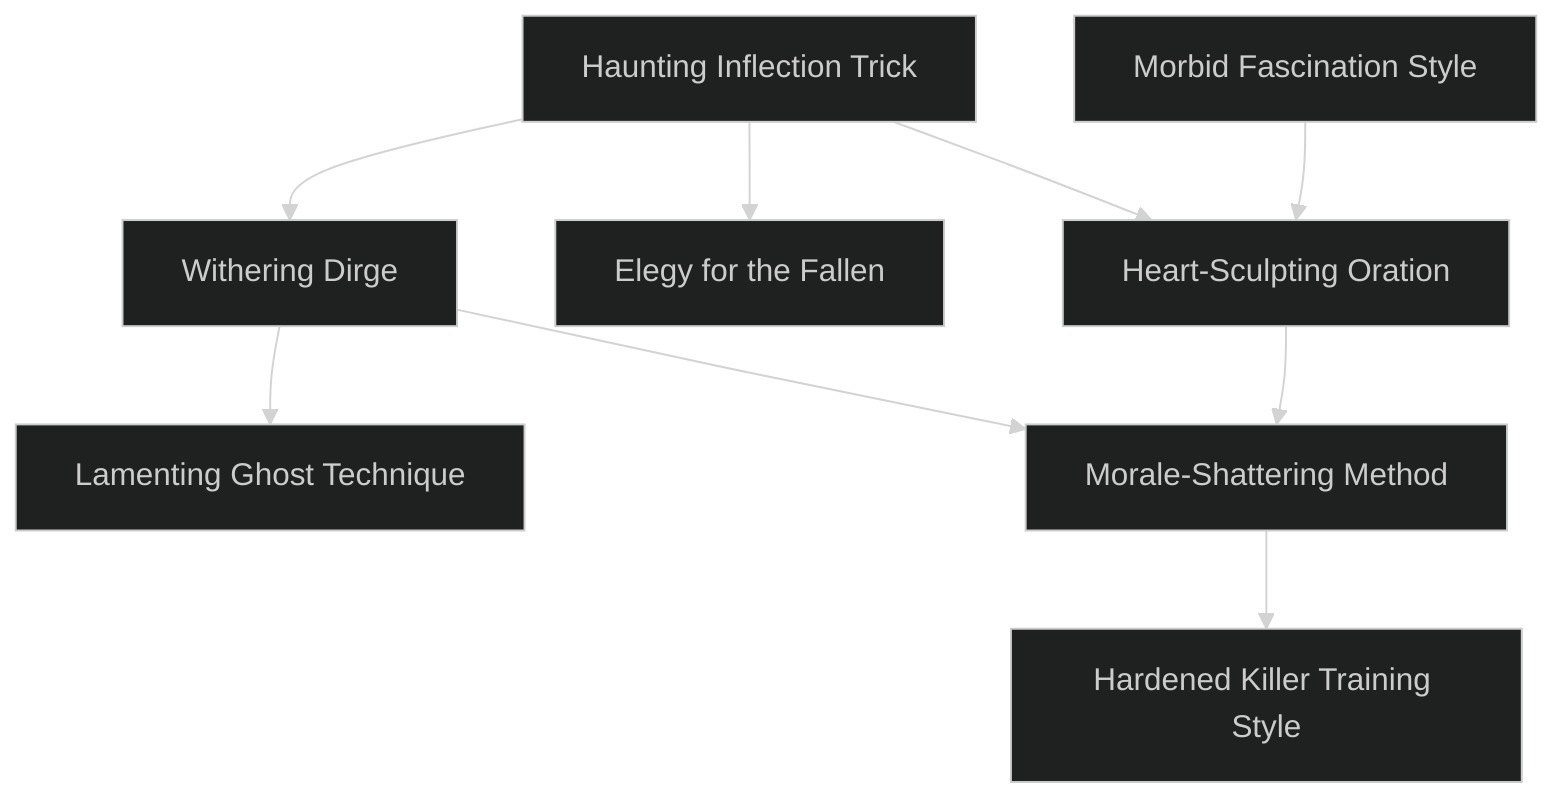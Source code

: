 ---
config:
  theme: dark
---
flowchart TD

    haunting_inflection_trick[Haunting Inflection Trick]
    click haunting_inflection_trick callback "
        Haunting Inflection Trick<br>
        <br>
        Cost: 1 mote per 2 dice<br>
        Duration: Instant<br>
        Type: Supplemental<br>
        Minimum Performance: 2<br>
        Minimum Essence: 2<br>
        Prerequisite Charms: None<br>
        <br>
        As the Exalt speaks, her voice takes on an
        otherworldly tone. Whether shattered into multiple discordant
        pitches or augmented to mellifluous grace, her
        augmented tone adds emotional weight to everything she
        says. The character can add 2 dice to a Performance or
        Presence dice pool for every mote spent, although she
        may not more than double her pool. The character must
        be employing her voice to invoke this Charm, whether
        for singing, teaching or oration.
        "

    withering_dirge[Withering Dirge]
    haunting_inflection_trick --> withering_dirge
    click withering_dirge callback "
        Withering Dirge<br>
        <br>
        Cost: 2 motes per 1L damage<br>
        Duration: Instant<br>
        Type: Reflexive<br>
        Minimum Performance: 3<br>
        Minimum Essence: 2<br>
        Prerequisite Charms: Haunting Inflection Trick<br>
        <br>
        A deathknight can channel Essence into a mourn-
        ful song so that members of his audience, willing or
        otherwise, start to die as they listen to it. Their bodies
        weaken as their life Essence is sucked away into the
        Underworld. Each listener suffers 1L for every 2 motes
        spent on the Charm, up to a maximum damage equal to
        the deathknight’s permanent Essence. This damage
        leaves no physical mark and may only be soaked with
        Stamina or soak-boosting Charms. Characters can only
        use this Charm once per turn, although they may acti-
        vate it on subsequent turns to continue their song
        unabated. The exact nature of a Withering Dirge de-
        pends on the Abyssal, but there is no mechanical
        difference between an achingly beautiful requiem and a
        piercing scream of anguish. Nonliving beings and the
        deaf are immune to this Charm.
        "

    lamenting_ghost_technique[Lamenting Ghost Technique]
    withering_dirge --> lamenting_ghost_technique
    click lamenting_ghost_technique callback "
        Lamenting Ghost Technique<br>
        <br>
        Cost: 1 mote per 1L damage<br>
        Duration: Instant<br>
        Type: Simple<br>
        Minimum Performance: 5<br>
        Minimum Essence: 2<br>
        Prerequisite Charms: Withering Dirge<br>
        <br>
        An Abyssal with this Charm can transform her voice
        into a terrible weapon. The character opens her mouth
        wide and screams, pouring Essence into a devastating sonic
        blast. The character’s player rolls Manipulation + Performance
        to hit a single target, inflicting a base damage of 1L
        for every mote of Essence spent. Extra successes add as
        normal. This attack cannot be parried, only dodged, and
        may be soaked only with Stamina and other natural soak
        enhancers. Lamenting Ghost Technique has a range of
        (the character’s Performance x 10) yards. An Abyssal may
        not spend more motes powering this Charm than her
        Stamina + Essence.
        "

    elegy_for_the_fallen[Elegy for the Fallen]
    haunting_inflection_trick --> elegy_for_the_fallen
    click elegy_for_the_fallen callback "
        Elegy for the Fallen<br>
        <br>
        Cost: 5 motes<br>
        Duration: Special<br>
        Type: Simple<br>
        Minimum Performance: 4<br>
        Minimum Essence: 2<br>
        Prerequisite Charms: Haunting Inflection Trick<br>
        <br>
        Preaching the veneration of death and the dead is
        seen as a sacred obligation by many deathknights. Such
        adulation serves two purposes: strengthening the power of
        the Underworld and garnering useful allies among the
        dead. To these ends, Abyssal Exalted with this Charm may
        channel the prayers of a living congregation to empower
        the dead. A memorial service can be directed at a single
        ghost or the dead in general, as decided by the Exalt, but
        such worship can only be carried out at night.<br>
        If targeting a single ghost, the Abyssal spends one or
        more hours leading his assembled congregation in prayers
        to the honored deceased. Such prayers can take the form
        of a high ritual, a mournful song or dance — even a
        lighthearted wake. After each hour, the character’s player
        rolls dice equal to the number of active participants. The
        total number of dice cannot be greater than twice the
        deathknight’s Charisma + Performance. A ghost who is
        subject of such a celebration regains 1 mote of Essence for
        every success rolled — or half that number if she is not
        physically present at the memorial.<br>
        If used to facilitate general worship of death, this
        Charm uses the same system. However, the total Essence
        generated is divided evenly among all ghosts through the
        mausoleums of Stygia.
        "

    morbid_fascination_style[Morbid Fascination Style]
    click morbid_fascination_style callback "
        Morbid Fascination Style<br>
        <br>
        Cost: 5 motes<br>
        Duration: One scene<br>
        Type: Simple<br>
        Minimum Performance: 2<br>
        Minimum Essence: 2<br>
        Prerequisite Charms: None<br>
        <br>
        With this Charm, an Abyssal may instantly command
        fear and respect from an assembled crowd. Audience
        members may not like her performance or believe her
        words, but they recognize the implicit malice she embodies
        and treat her accordingly. In short, they may not like her,
        but they know better than to heckle or depart before the
        end of the show. A few disturbed souls may actually find
        the Abyssal more alluring as a result of her dangerous edge,
        but these are the exception, not the rule. This Charm only
        works on non-magical beings.
        "

    heart_sculpting_oration[Heart-Sculpting Oration]
    haunting_inflection_trick --> heart_sculpting_oration
    morbid_fascination_style --> heart_sculpting_oration
    click heart_sculpting_oration callback "
        Heart-Sculpting Oration<br>
        <br>
        Cost: 6 motes, 1 Willpower<br>
        Duration: One scene<br>
        Type: Simple<br>
        Minimum Performance: 5<br>
        Minimum Essence: 2<br>
        Prerequisite Charms: Haunting Inflection Trick, Morbid Fascination Style<br>
        <br>
        An Abyssal with this Charm can inflame or harden
        the passions of the living and the dead alike. The character
        speaks with smoldering fervor or cold certainty, lending
        supernatural conviction to her words and mannerisms.
        The Abyssal’s player selects an emotion and rolls Manipulation
        + Performance at difficulty 2. If the desired emotion
        is innately negative — such as hate, fear or sorrow—this
        roll is made at standard difficulty.<br>
        Targets whose Willpower score is less than the number
        of successes rolled are completely overwhelmed by the
        emotional onslaught and act accordingly. A crowd suffused
        with rage is apt to riot, while a celibate monk
        overcome with lust seeks to indulge his previously repressed
        desire. Targets with a Willpower less than twice
        the number of successes rolled may make a Willpower roll
        (difficulty 1) to resist the emotion. Individuals whose
        Willpower exceeds twice the successes rolled are completely
        unaffected. The emotional tampering caused by
        this Charm only lasts for one scene, although low Temperance
        characters may continue to indulge themselves for
        some time afterward, at Storyteller discretion.<br>
        This Charm can also induce apathy, rather than
        passion. This requires the same roll, but affected characters
        find themselves emotionally numbed. Everything
        feels crushingly bleak and hollow. This effect can be
        used to quell riots, as apathetic mobs quickly lose inertia
        and disperse.
        "

    morale_shattering_method[Morale-Shattering Method]
    withering_dirge --> morale_shattering_method
    heart_sculpting_oration --> morale_shattering_method
    click morale_shattering_method callback "
        Morale-Shattering Method<br>
        <br>
        Cost: 10 motes, 1 Willpower<br>
        Duration: One scene<br>
        Type: Simple<br>
        Minimum Performance: 5<br>
        Minimum Essence: 3<br>
        Prerequisite Charms: Withering Dirge, Heart-Sculpting Oration<br>
        <br>
        An Abyssal Exalt who knows this Charm can radiate
        a nimbus of cold dread that saps the morale of enemies. All
        enemy troops within a radius of (the character’s Conviction
        x 100) yards feel terror seize their hearts. Soldiers
        ensorcelled with this Charm lose 1 die from all combat dice
        pools and their players suffer a +1 difficulty on all Valor
        rolls. The effect of this Charm on the overall outcome of
        a battle rests within the Storyteller’s discretion, but its
        influence should be considerable.
        "

    hardened_killer_training_style[Hardened Killer Training Style]
    morale_shattering_method --> hardened_killer_training_style
    click hardened_killer_training_style callback "
        Hardened Killer Training Style<br>
        <br>
        Cost: 10 motes, 1 Willpower<br>
        Duration: One week<br>
        Type: Simple<br>
        Minimum Performance: 5<br>
        Minimum Essence: 3<br>
        Prerequisite Charms: Morale-Shattering Method<br>
        <br>
        Although many deathknight generals prefer mute
        legions of zombies to unpredictable mortal troops, a few
        recognize the power of the human spirit — and the beauty
        in crushing that spirit to serve the will of the Deathlords.
        Abyssals who know this Charm can transform a motley
        crew of peaceful farmers and children into competent
        merciless killers with disturbing ease.<br>
        Characters may supervise a maximum of (their Es-
        sence rating x 100) soldiers in a given week. Soldiers
        trained for a month or longer are considered elite troops.
        They are quite disciplined, with relevant combat Abilities
        rated at 3 or higher and usually a specialty or two in a
        favored weapon.<br>
        More importantly, this brutal training regimen gradu-
        ally wears away humanity and replaces it with psychotic
        malice. For every two weeks that a soldier undergoes this
        instruction, she loses one dot of Compassion and gains a
        dot of either Valor or Conviction. By the time they
        graduate, the new soldiers typically have Compassion 1
        and five or more dots divided between Conviction and
        Valor. Continued use of this Charm only further increases
        the combat prowess of the Abyssal’s troops.
        "